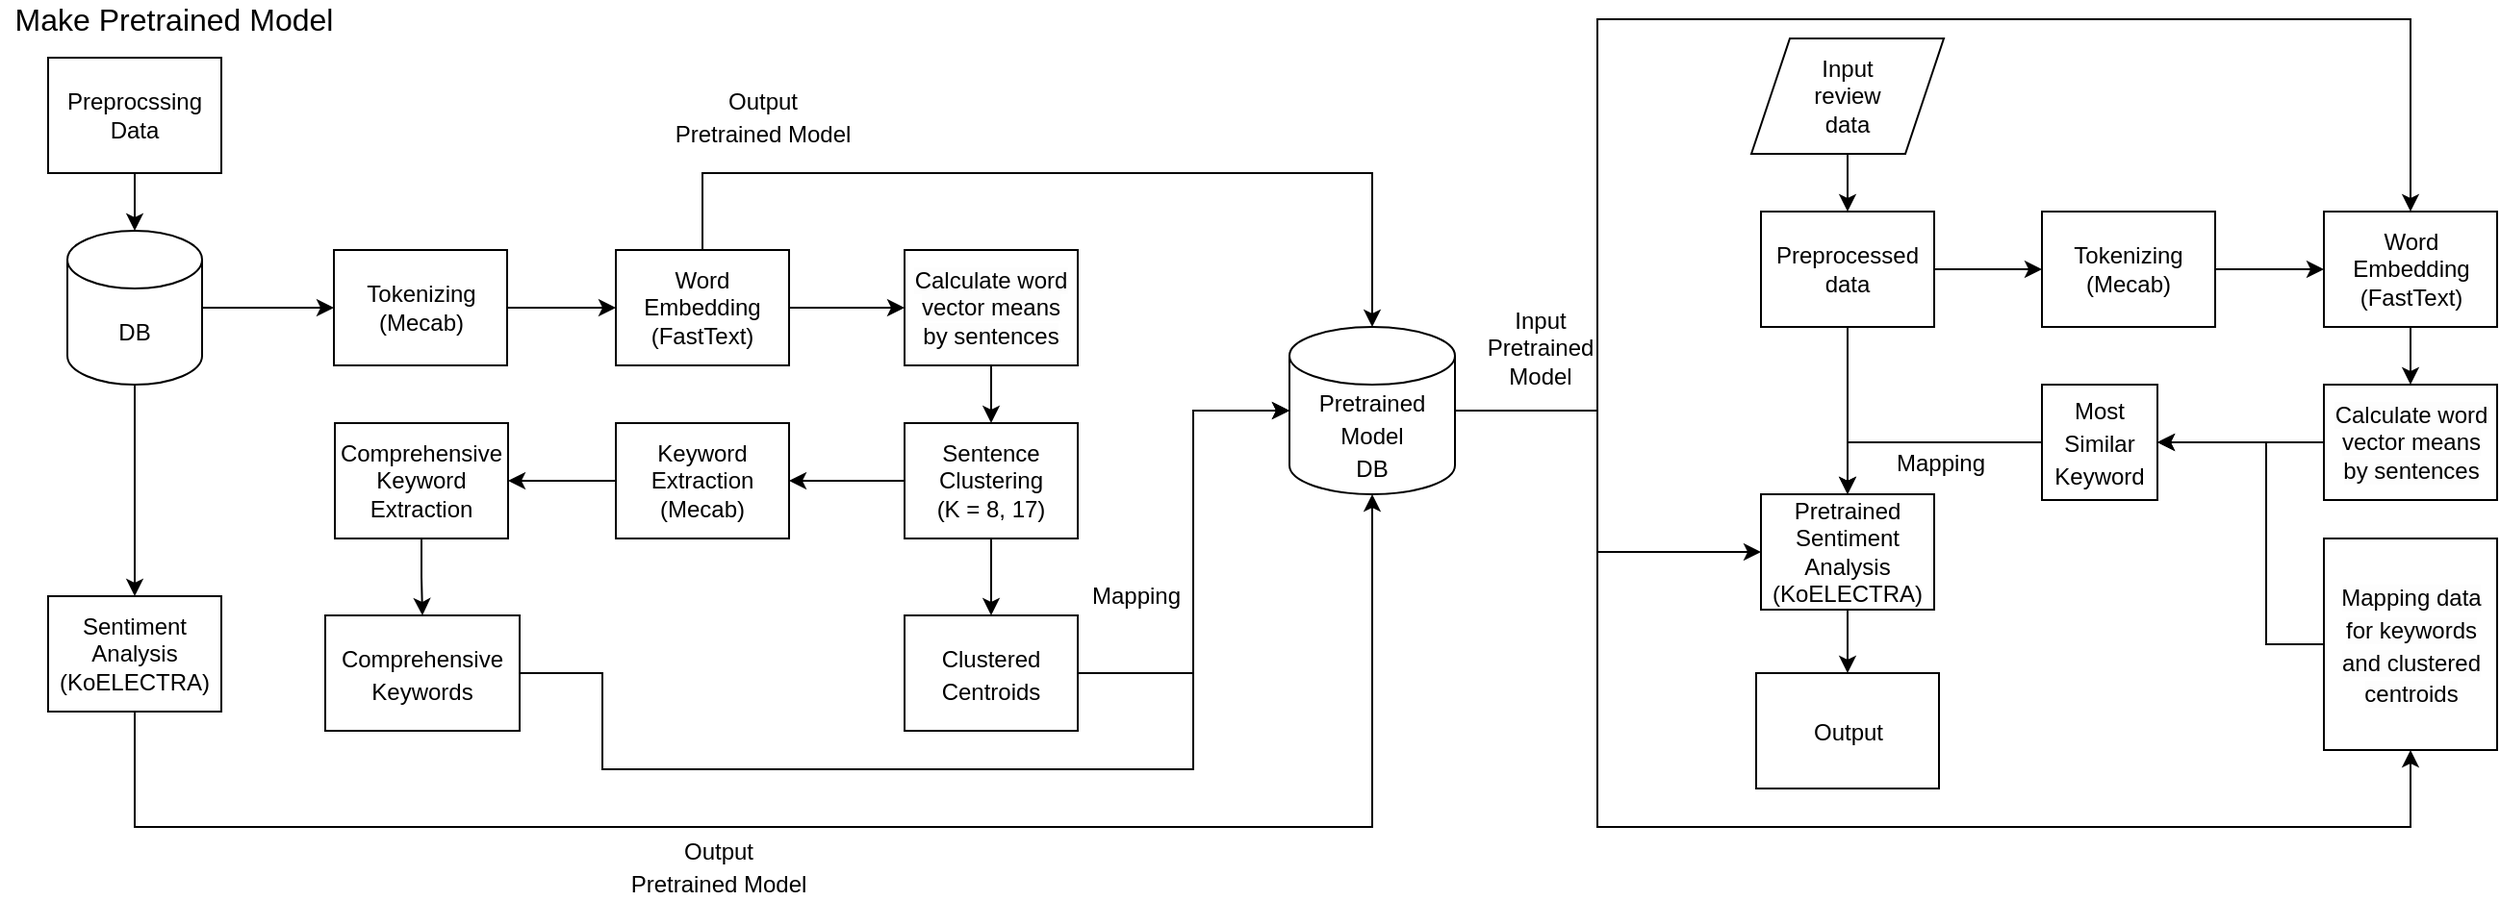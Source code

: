 <mxfile version="14.5.4" type="github">
  <diagram id="C5RBs43oDa-KdzZeNtuy" name="Page-1">
    <mxGraphModel dx="1349" dy="850" grid="0" gridSize="10" guides="1" tooltips="1" connect="1" arrows="1" fold="1" page="0" pageScale="1" pageWidth="827" pageHeight="1169" background="none" math="0" shadow="0">
      <root>
        <mxCell id="WIyWlLk6GJQsqaUBKTNV-0" />
        <mxCell id="WIyWlLk6GJQsqaUBKTNV-1" parent="WIyWlLk6GJQsqaUBKTNV-0" />
        <mxCell id="J0-ND052Ys1qhIWFqs_n-14" style="edgeStyle=orthogonalEdgeStyle;rounded=0;orthogonalLoop=1;jettySize=auto;html=1;entryX=0;entryY=0.5;entryDx=0;entryDy=0;" parent="WIyWlLk6GJQsqaUBKTNV-1" source="J0-ND052Ys1qhIWFqs_n-4" target="J0-ND052Ys1qhIWFqs_n-13" edge="1">
          <mxGeometry relative="1" as="geometry" />
        </mxCell>
        <mxCell id="J0-ND052Ys1qhIWFqs_n-28" style="edgeStyle=orthogonalEdgeStyle;rounded=0;orthogonalLoop=1;jettySize=auto;html=1;entryX=0.5;entryY=0;entryDx=0;entryDy=0;" parent="WIyWlLk6GJQsqaUBKTNV-1" source="J0-ND052Ys1qhIWFqs_n-4" target="J0-ND052Ys1qhIWFqs_n-26" edge="1">
          <mxGeometry relative="1" as="geometry" />
        </mxCell>
        <mxCell id="J0-ND052Ys1qhIWFqs_n-4" value="DB" style="shape=cylinder3;whiteSpace=wrap;html=1;boundedLbl=1;backgroundOutline=1;size=15;" parent="WIyWlLk6GJQsqaUBKTNV-1" vertex="1">
          <mxGeometry x="45" y="160" width="70" height="80" as="geometry" />
        </mxCell>
        <mxCell id="J0-ND052Ys1qhIWFqs_n-6" style="edgeStyle=orthogonalEdgeStyle;rounded=0;orthogonalLoop=1;jettySize=auto;html=1;" parent="WIyWlLk6GJQsqaUBKTNV-1" source="J0-ND052Ys1qhIWFqs_n-5" target="J0-ND052Ys1qhIWFqs_n-4" edge="1">
          <mxGeometry relative="1" as="geometry" />
        </mxCell>
        <mxCell id="J0-ND052Ys1qhIWFqs_n-5" value="Preprocssing&lt;br&gt;Data" style="rounded=0;whiteSpace=wrap;html=1;" parent="WIyWlLk6GJQsqaUBKTNV-1" vertex="1">
          <mxGeometry x="35" y="70" width="90" height="60" as="geometry" />
        </mxCell>
        <mxCell id="J0-ND052Ys1qhIWFqs_n-41" style="edgeStyle=orthogonalEdgeStyle;rounded=0;orthogonalLoop=1;jettySize=auto;html=1;entryX=0;entryY=0.5;entryDx=0;entryDy=0;fontSize=14;" parent="WIyWlLk6GJQsqaUBKTNV-1" source="J0-ND052Ys1qhIWFqs_n-13" target="J0-ND052Ys1qhIWFqs_n-40" edge="1">
          <mxGeometry relative="1" as="geometry" />
        </mxCell>
        <mxCell id="J0-ND052Ys1qhIWFqs_n-13" value="Tokenizing&lt;br&gt;(Mecab)" style="rounded=0;whiteSpace=wrap;html=1;" parent="WIyWlLk6GJQsqaUBKTNV-1" vertex="1">
          <mxGeometry x="183.5" y="170" width="90" height="60" as="geometry" />
        </mxCell>
        <mxCell id="J0-ND052Ys1qhIWFqs_n-43" style="edgeStyle=orthogonalEdgeStyle;rounded=0;orthogonalLoop=1;jettySize=auto;html=1;entryX=1;entryY=0.5;entryDx=0;entryDy=0;fontSize=14;" parent="WIyWlLk6GJQsqaUBKTNV-1" source="J0-ND052Ys1qhIWFqs_n-17" target="J0-ND052Ys1qhIWFqs_n-19" edge="1">
          <mxGeometry relative="1" as="geometry">
            <Array as="points">
              <mxPoint x="515" y="290" />
            </Array>
          </mxGeometry>
        </mxCell>
        <mxCell id="J0-ND052Ys1qhIWFqs_n-57" style="edgeStyle=orthogonalEdgeStyle;rounded=0;orthogonalLoop=1;jettySize=auto;html=1;entryX=0.5;entryY=0;entryDx=0;entryDy=0;fontSize=14;" parent="WIyWlLk6GJQsqaUBKTNV-1" source="J0-ND052Ys1qhIWFqs_n-17" target="J0-ND052Ys1qhIWFqs_n-55" edge="1">
          <mxGeometry relative="1" as="geometry" />
        </mxCell>
        <mxCell id="J0-ND052Ys1qhIWFqs_n-17" value="Sentence&lt;br&gt;Clustering&lt;br&gt;(K = 8, 17)" style="rounded=0;whiteSpace=wrap;html=1;" parent="WIyWlLk6GJQsqaUBKTNV-1" vertex="1">
          <mxGeometry x="480" y="260" width="90" height="60" as="geometry" />
        </mxCell>
        <mxCell id="J0-ND052Ys1qhIWFqs_n-22" style="edgeStyle=orthogonalEdgeStyle;rounded=0;orthogonalLoop=1;jettySize=auto;html=1;entryX=1;entryY=0.5;entryDx=0;entryDy=0;" parent="WIyWlLk6GJQsqaUBKTNV-1" source="J0-ND052Ys1qhIWFqs_n-19" target="J0-ND052Ys1qhIWFqs_n-21" edge="1">
          <mxGeometry relative="1" as="geometry" />
        </mxCell>
        <mxCell id="J0-ND052Ys1qhIWFqs_n-19" value="Keyword Extraction&lt;br&gt;(Mecab)" style="rounded=0;whiteSpace=wrap;html=1;" parent="WIyWlLk6GJQsqaUBKTNV-1" vertex="1">
          <mxGeometry x="330" y="260" width="90" height="60" as="geometry" />
        </mxCell>
        <mxCell id="J0-ND052Ys1qhIWFqs_n-53" style="edgeStyle=orthogonalEdgeStyle;rounded=0;orthogonalLoop=1;jettySize=auto;html=1;fontSize=14;entryX=0.5;entryY=0;entryDx=0;entryDy=0;" parent="WIyWlLk6GJQsqaUBKTNV-1" source="J0-ND052Ys1qhIWFqs_n-21" target="J0-ND052Ys1qhIWFqs_n-54" edge="1">
          <mxGeometry relative="1" as="geometry">
            <mxPoint x="229" y="400" as="targetPoint" />
          </mxGeometry>
        </mxCell>
        <mxCell id="J0-ND052Ys1qhIWFqs_n-21" value="Comprehensive&lt;br&gt;Keyword&lt;br&gt;Extraction" style="rounded=0;whiteSpace=wrap;html=1;" parent="WIyWlLk6GJQsqaUBKTNV-1" vertex="1">
          <mxGeometry x="184" y="260" width="90" height="60" as="geometry" />
        </mxCell>
        <mxCell id="J0-ND052Ys1qhIWFqs_n-49" style="edgeStyle=orthogonalEdgeStyle;rounded=0;orthogonalLoop=1;jettySize=auto;html=1;entryX=0.5;entryY=1;entryDx=0;entryDy=0;entryPerimeter=0;fontSize=14;" parent="WIyWlLk6GJQsqaUBKTNV-1" source="J0-ND052Ys1qhIWFqs_n-26" target="J0-ND052Ys1qhIWFqs_n-48" edge="1">
          <mxGeometry relative="1" as="geometry">
            <Array as="points">
              <mxPoint x="80" y="470" />
              <mxPoint x="723" y="470" />
            </Array>
          </mxGeometry>
        </mxCell>
        <mxCell id="J0-ND052Ys1qhIWFqs_n-51" value="&lt;font style=&quot;font-size: 12px&quot;&gt;Output&lt;br&gt;Pretrained Model&lt;/font&gt;" style="edgeLabel;html=1;align=center;verticalAlign=middle;resizable=0;points=[];fontSize=14;" parent="J0-ND052Ys1qhIWFqs_n-49" vertex="1" connectable="0">
          <mxGeometry x="-0.169" relative="1" as="geometry">
            <mxPoint x="-1.18" y="20" as="offset" />
          </mxGeometry>
        </mxCell>
        <mxCell id="J0-ND052Ys1qhIWFqs_n-26" value="Sentiment&lt;br&gt;Analysis&lt;br&gt;(KoELECTRA)" style="rounded=0;whiteSpace=wrap;html=1;" parent="WIyWlLk6GJQsqaUBKTNV-1" vertex="1">
          <mxGeometry x="35" y="350" width="90" height="60" as="geometry" />
        </mxCell>
        <mxCell id="J0-ND052Ys1qhIWFqs_n-31" value="&lt;font style=&quot;font-size: 16px&quot;&gt;Make Pretrained Model&lt;/font&gt;" style="text;html=1;resizable=0;autosize=1;align=center;verticalAlign=middle;points=[];fillColor=none;strokeColor=none;rounded=0;fontSize=14;labelBorderColor=none;spacingLeft=2;spacingRight=2;" parent="WIyWlLk6GJQsqaUBKTNV-1" vertex="1">
          <mxGeometry x="10" y="40" width="180" height="20" as="geometry" />
        </mxCell>
        <mxCell id="J0-ND052Ys1qhIWFqs_n-42" style="edgeStyle=orthogonalEdgeStyle;rounded=0;orthogonalLoop=1;jettySize=auto;html=1;entryX=0;entryY=0.5;entryDx=0;entryDy=0;fontSize=14;" parent="WIyWlLk6GJQsqaUBKTNV-1" source="J0-ND052Ys1qhIWFqs_n-40" target="J0-ND052Ys1qhIWFqs_n-44" edge="1">
          <mxGeometry relative="1" as="geometry" />
        </mxCell>
        <mxCell id="J0-ND052Ys1qhIWFqs_n-50" style="edgeStyle=orthogonalEdgeStyle;rounded=0;orthogonalLoop=1;jettySize=auto;html=1;entryX=0.5;entryY=0;entryDx=0;entryDy=0;entryPerimeter=0;fontSize=14;" parent="WIyWlLk6GJQsqaUBKTNV-1" source="J0-ND052Ys1qhIWFqs_n-40" target="J0-ND052Ys1qhIWFqs_n-48" edge="1">
          <mxGeometry relative="1" as="geometry">
            <Array as="points">
              <mxPoint x="375" y="130" />
              <mxPoint x="723" y="130" />
            </Array>
          </mxGeometry>
        </mxCell>
        <mxCell id="J0-ND052Ys1qhIWFqs_n-61" value="&lt;font style=&quot;font-size: 12px&quot;&gt;Output&lt;br&gt;Pretrained Model&lt;/font&gt;" style="edgeLabel;html=1;align=center;verticalAlign=middle;resizable=0;points=[];fontSize=14;" parent="J0-ND052Ys1qhIWFqs_n-50" vertex="1" connectable="0">
          <mxGeometry x="-0.623" y="-2" relative="1" as="geometry">
            <mxPoint x="-17" y="-32" as="offset" />
          </mxGeometry>
        </mxCell>
        <mxCell id="J0-ND052Ys1qhIWFqs_n-40" value="Word&lt;br&gt;Embedding&lt;br&gt;(FastText)" style="rounded=0;whiteSpace=wrap;html=1;" parent="WIyWlLk6GJQsqaUBKTNV-1" vertex="1">
          <mxGeometry x="330" y="170" width="90" height="60" as="geometry" />
        </mxCell>
        <mxCell id="J0-ND052Ys1qhIWFqs_n-45" style="edgeStyle=orthogonalEdgeStyle;rounded=0;orthogonalLoop=1;jettySize=auto;html=1;entryX=0.5;entryY=0;entryDx=0;entryDy=0;fontSize=14;" parent="WIyWlLk6GJQsqaUBKTNV-1" source="J0-ND052Ys1qhIWFqs_n-44" target="J0-ND052Ys1qhIWFqs_n-17" edge="1">
          <mxGeometry relative="1" as="geometry" />
        </mxCell>
        <mxCell id="J0-ND052Ys1qhIWFqs_n-44" value="&lt;span style=&quot;font-family: &amp;#34;noto sans&amp;#34; , &amp;#34;noto sans jp&amp;#34; , &amp;#34;noto sans kr&amp;#34; , &amp;#34;helvetica&amp;#34; , &amp;#34;microsoft yahei&amp;#34; , &amp;#34;apple sd gothic neo&amp;#34; , &amp;#34;malgun gothic&amp;#34; , &amp;#34;맑은 고딕&amp;#34; , &amp;#34;dotum&amp;#34; , , sans-serif ; background-color: rgb(253 , 253 , 253)&quot;&gt;&lt;font style=&quot;font-size: 12px&quot;&gt;Calculate word vector means by sentences&lt;br&gt;&lt;/font&gt;&lt;/span&gt;" style="rounded=0;whiteSpace=wrap;html=1;" parent="WIyWlLk6GJQsqaUBKTNV-1" vertex="1">
          <mxGeometry x="480" y="170" width="90" height="60" as="geometry" />
        </mxCell>
        <mxCell id="wwjswEzwxjPf4cZ5HqY0-1" value="Input&lt;br&gt;Pretrained&lt;br&gt;Model" style="edgeStyle=orthogonalEdgeStyle;rounded=0;orthogonalLoop=1;jettySize=auto;html=1;exitX=1;exitY=0.5;exitDx=0;exitDy=0;exitPerimeter=0;entryX=0.5;entryY=0;entryDx=0;entryDy=0;fontSize=12;" edge="1" parent="WIyWlLk6GJQsqaUBKTNV-1" source="J0-ND052Ys1qhIWFqs_n-48" target="J0-ND052Ys1qhIWFqs_n-84">
          <mxGeometry x="-0.731" y="30" relative="1" as="geometry">
            <Array as="points">
              <mxPoint x="840" y="254" />
              <mxPoint x="840" y="50" />
              <mxPoint x="1263" y="50" />
            </Array>
            <mxPoint y="1" as="offset" />
          </mxGeometry>
        </mxCell>
        <mxCell id="wwjswEzwxjPf4cZ5HqY0-10" style="edgeStyle=orthogonalEdgeStyle;rounded=0;orthogonalLoop=1;jettySize=auto;html=1;exitX=1;exitY=0.5;exitDx=0;exitDy=0;exitPerimeter=0;entryX=0.5;entryY=1;entryDx=0;entryDy=0;fontSize=12;" edge="1" parent="WIyWlLk6GJQsqaUBKTNV-1" source="J0-ND052Ys1qhIWFqs_n-48" target="J0-ND052Ys1qhIWFqs_n-91">
          <mxGeometry relative="1" as="geometry">
            <Array as="points">
              <mxPoint x="840" y="254" />
              <mxPoint x="840" y="470" />
              <mxPoint x="1263" y="470" />
            </Array>
          </mxGeometry>
        </mxCell>
        <mxCell id="wwjswEzwxjPf4cZ5HqY0-11" style="edgeStyle=orthogonalEdgeStyle;rounded=0;orthogonalLoop=1;jettySize=auto;html=1;exitX=1;exitY=0.5;exitDx=0;exitDy=0;exitPerimeter=0;entryX=0;entryY=0.5;entryDx=0;entryDy=0;fontSize=12;" edge="1" parent="WIyWlLk6GJQsqaUBKTNV-1" source="J0-ND052Ys1qhIWFqs_n-48" target="J0-ND052Ys1qhIWFqs_n-80">
          <mxGeometry relative="1" as="geometry">
            <Array as="points">
              <mxPoint x="840" y="254" />
              <mxPoint x="840" y="327" />
            </Array>
          </mxGeometry>
        </mxCell>
        <mxCell id="J0-ND052Ys1qhIWFqs_n-48" value="&lt;font style=&quot;font-size: 12px&quot;&gt;Pretrained&lt;br&gt;Model&lt;br&gt;DB&lt;/font&gt;" style="shape=cylinder3;whiteSpace=wrap;html=1;boundedLbl=1;backgroundOutline=1;size=15;fontSize=14;" parent="WIyWlLk6GJQsqaUBKTNV-1" vertex="1">
          <mxGeometry x="680" y="210" width="86" height="87" as="geometry" />
        </mxCell>
        <mxCell id="J0-ND052Ys1qhIWFqs_n-60" style="edgeStyle=orthogonalEdgeStyle;rounded=0;orthogonalLoop=1;jettySize=auto;html=1;fontSize=14;entryX=0;entryY=0.5;entryDx=0;entryDy=0;entryPerimeter=0;" parent="WIyWlLk6GJQsqaUBKTNV-1" source="J0-ND052Ys1qhIWFqs_n-54" target="J0-ND052Ys1qhIWFqs_n-48" edge="1">
          <mxGeometry relative="1" as="geometry">
            <Array as="points">
              <mxPoint x="323" y="390" />
              <mxPoint x="323" y="440" />
              <mxPoint x="630" y="440" />
              <mxPoint x="630" y="254" />
            </Array>
            <mxPoint x="723" y="300" as="targetPoint" />
          </mxGeometry>
        </mxCell>
        <mxCell id="J0-ND052Ys1qhIWFqs_n-54" value="&lt;font style=&quot;font-size: 12px&quot;&gt;Comprehensive&lt;br&gt;Keywords&lt;/font&gt;" style="rounded=0;whiteSpace=wrap;html=1;fontSize=14;" parent="WIyWlLk6GJQsqaUBKTNV-1" vertex="1">
          <mxGeometry x="179" y="360" width="101" height="60" as="geometry" />
        </mxCell>
        <mxCell id="J0-ND052Ys1qhIWFqs_n-59" value="Mapping" style="edgeStyle=orthogonalEdgeStyle;rounded=0;orthogonalLoop=1;jettySize=auto;html=1;entryX=0;entryY=0.5;entryDx=0;entryDy=0;entryPerimeter=0;fontSize=12;" parent="WIyWlLk6GJQsqaUBKTNV-1" source="J0-ND052Ys1qhIWFqs_n-55" target="J0-ND052Ys1qhIWFqs_n-48" edge="1">
          <mxGeometry x="-0.189" y="30" relative="1" as="geometry">
            <mxPoint as="offset" />
            <Array as="points">
              <mxPoint x="630" y="390" />
              <mxPoint x="630" y="254" />
            </Array>
          </mxGeometry>
        </mxCell>
        <mxCell id="J0-ND052Ys1qhIWFqs_n-55" value="&lt;font style=&quot;font-size: 12px&quot;&gt;Clustered&lt;br&gt;Centroids&lt;/font&gt;" style="rounded=0;whiteSpace=wrap;html=1;fontSize=14;" parent="WIyWlLk6GJQsqaUBKTNV-1" vertex="1">
          <mxGeometry x="480" y="360" width="90" height="60" as="geometry" />
        </mxCell>
        <mxCell id="J0-ND052Ys1qhIWFqs_n-68" style="edgeStyle=orthogonalEdgeStyle;rounded=0;orthogonalLoop=1;jettySize=auto;html=1;entryX=0;entryY=0.5;entryDx=0;entryDy=0;fontSize=14;" parent="WIyWlLk6GJQsqaUBKTNV-1" source="J0-ND052Ys1qhIWFqs_n-69" target="J0-ND052Ys1qhIWFqs_n-84" edge="1">
          <mxGeometry relative="1" as="geometry" />
        </mxCell>
        <mxCell id="J0-ND052Ys1qhIWFqs_n-69" value="Tokenizing&lt;br&gt;(Mecab)" style="rounded=0;whiteSpace=wrap;html=1;" parent="WIyWlLk6GJQsqaUBKTNV-1" vertex="1">
          <mxGeometry x="1071" y="150" width="90" height="60" as="geometry" />
        </mxCell>
        <mxCell id="J0-ND052Ys1qhIWFqs_n-105" style="edgeStyle=orthogonalEdgeStyle;rounded=0;orthogonalLoop=1;jettySize=auto;html=1;entryX=0.5;entryY=0;entryDx=0;entryDy=0;fontSize=14;" parent="WIyWlLk6GJQsqaUBKTNV-1" source="J0-ND052Ys1qhIWFqs_n-80" target="J0-ND052Ys1qhIWFqs_n-104" edge="1">
          <mxGeometry relative="1" as="geometry" />
        </mxCell>
        <mxCell id="J0-ND052Ys1qhIWFqs_n-80" value="Pretrained&lt;br&gt;Sentiment&lt;br&gt;Analysis&lt;br&gt;(KoELECTRA)" style="rounded=0;whiteSpace=wrap;html=1;" parent="WIyWlLk6GJQsqaUBKTNV-1" vertex="1">
          <mxGeometry x="925" y="297" width="90" height="60" as="geometry" />
        </mxCell>
        <mxCell id="J0-ND052Ys1qhIWFqs_n-81" style="edgeStyle=orthogonalEdgeStyle;rounded=0;orthogonalLoop=1;jettySize=auto;html=1;entryX=0.5;entryY=0;entryDx=0;entryDy=0;fontSize=14;" parent="WIyWlLk6GJQsqaUBKTNV-1" source="J0-ND052Ys1qhIWFqs_n-84" target="J0-ND052Ys1qhIWFqs_n-86" edge="1">
          <mxGeometry relative="1" as="geometry">
            <Array as="points" />
          </mxGeometry>
        </mxCell>
        <mxCell id="J0-ND052Ys1qhIWFqs_n-84" value="Word&lt;br&gt;Embedding&lt;br&gt;(FastText)" style="rounded=0;whiteSpace=wrap;html=1;" parent="WIyWlLk6GJQsqaUBKTNV-1" vertex="1">
          <mxGeometry x="1217.5" y="150" width="90" height="60" as="geometry" />
        </mxCell>
        <mxCell id="J0-ND052Ys1qhIWFqs_n-99" style="edgeStyle=orthogonalEdgeStyle;rounded=0;orthogonalLoop=1;jettySize=auto;html=1;entryX=1;entryY=0.5;entryDx=0;entryDy=0;fontSize=14;" parent="WIyWlLk6GJQsqaUBKTNV-1" source="J0-ND052Ys1qhIWFqs_n-86" target="J0-ND052Ys1qhIWFqs_n-98" edge="1">
          <mxGeometry relative="1" as="geometry">
            <Array as="points">
              <mxPoint x="1207.5" y="270" />
              <mxPoint x="1207.5" y="270" />
            </Array>
          </mxGeometry>
        </mxCell>
        <mxCell id="J0-ND052Ys1qhIWFqs_n-86" value="&lt;span style=&quot;font-family: &amp;#34;noto sans&amp;#34; , &amp;#34;noto sans jp&amp;#34; , &amp;#34;noto sans kr&amp;#34; , &amp;#34;helvetica&amp;#34; , &amp;#34;microsoft yahei&amp;#34; , &amp;#34;apple sd gothic neo&amp;#34; , &amp;#34;malgun gothic&amp;#34; , &amp;#34;맑은 고딕&amp;#34; , &amp;#34;dotum&amp;#34; , , sans-serif ; background-color: rgb(253 , 253 , 253)&quot;&gt;&lt;font style=&quot;font-size: 12px&quot;&gt;Calculate word vector means by sentences&lt;br&gt;&lt;/font&gt;&lt;/span&gt;" style="rounded=0;whiteSpace=wrap;html=1;" parent="WIyWlLk6GJQsqaUBKTNV-1" vertex="1">
          <mxGeometry x="1217.5" y="240" width="90" height="60" as="geometry" />
        </mxCell>
        <mxCell id="J0-ND052Ys1qhIWFqs_n-97" style="edgeStyle=orthogonalEdgeStyle;rounded=0;orthogonalLoop=1;jettySize=auto;html=1;fontSize=14;entryX=1;entryY=0.5;entryDx=0;entryDy=0;exitX=0;exitY=0.5;exitDx=0;exitDy=0;" parent="WIyWlLk6GJQsqaUBKTNV-1" source="J0-ND052Ys1qhIWFqs_n-91" target="J0-ND052Ys1qhIWFqs_n-98" edge="1">
          <mxGeometry relative="1" as="geometry">
            <mxPoint x="1227.5" y="260" as="targetPoint" />
            <Array as="points">
              <mxPoint x="1187.5" y="375" />
              <mxPoint x="1187.5" y="270" />
            </Array>
          </mxGeometry>
        </mxCell>
        <mxCell id="J0-ND052Ys1qhIWFqs_n-91" value="&lt;font style=&quot;font-size: 12px&quot;&gt;&lt;span style=&quot;font-family: &amp;#34;noto sans&amp;#34; , &amp;#34;noto sans jp&amp;#34; , &amp;#34;noto sans kr&amp;#34; , &amp;#34;helvetica&amp;#34; , &amp;#34;microsoft yahei&amp;#34; , &amp;#34;apple sd gothic neo&amp;#34; , &amp;#34;malgun gothic&amp;#34; , &amp;#34;맑은 고딕&amp;#34; , &amp;#34;dotum&amp;#34; , , sans-serif ; background-color: rgb(253 , 253 , 253)&quot;&gt;Mapping data for keywords and clustered centroids&lt;/span&gt;&lt;br&gt;&lt;/font&gt;" style="rounded=0;whiteSpace=wrap;html=1;fontSize=14;" parent="WIyWlLk6GJQsqaUBKTNV-1" vertex="1">
          <mxGeometry x="1217.5" y="320" width="90" height="110" as="geometry" />
        </mxCell>
        <mxCell id="J0-ND052Ys1qhIWFqs_n-100" value="&lt;font style=&quot;font-size: 12px&quot;&gt;Mapping&lt;/font&gt;" style="edgeStyle=orthogonalEdgeStyle;rounded=0;orthogonalLoop=1;jettySize=auto;html=1;entryX=0.5;entryY=0;entryDx=0;entryDy=0;fontSize=14;" parent="WIyWlLk6GJQsqaUBKTNV-1" source="J0-ND052Ys1qhIWFqs_n-98" target="J0-ND052Ys1qhIWFqs_n-80" edge="1">
          <mxGeometry x="-0.164" y="10" relative="1" as="geometry">
            <mxPoint as="offset" />
          </mxGeometry>
        </mxCell>
        <mxCell id="J0-ND052Ys1qhIWFqs_n-98" value="&lt;font style=&quot;font-size: 12px&quot;&gt;Most&lt;br&gt;Similar&lt;br&gt;Keyword&lt;br&gt;&lt;/font&gt;" style="whiteSpace=wrap;html=1;aspect=fixed;fontSize=14;" parent="WIyWlLk6GJQsqaUBKTNV-1" vertex="1">
          <mxGeometry x="1071" y="240" width="60" height="60" as="geometry" />
        </mxCell>
        <mxCell id="J0-ND052Ys1qhIWFqs_n-104" value="&lt;font style=&quot;font-size: 12px&quot;&gt;Output&lt;/font&gt;" style="rounded=0;whiteSpace=wrap;html=1;fontSize=14;" parent="WIyWlLk6GJQsqaUBKTNV-1" vertex="1">
          <mxGeometry x="922.5" y="390" width="95" height="60" as="geometry" />
        </mxCell>
        <mxCell id="wwjswEzwxjPf4cZ5HqY0-6" style="edgeStyle=orthogonalEdgeStyle;rounded=0;orthogonalLoop=1;jettySize=auto;html=1;exitX=0.5;exitY=1;exitDx=0;exitDy=0;entryX=0.5;entryY=0;entryDx=0;entryDy=0;fontSize=12;" edge="1" parent="WIyWlLk6GJQsqaUBKTNV-1" source="wwjswEzwxjPf4cZ5HqY0-3" target="wwjswEzwxjPf4cZ5HqY0-5">
          <mxGeometry relative="1" as="geometry" />
        </mxCell>
        <mxCell id="wwjswEzwxjPf4cZ5HqY0-3" value="Input&lt;br&gt;review&lt;br&gt;data" style="shape=parallelogram;perimeter=parallelogramPerimeter;whiteSpace=wrap;html=1;fixedSize=1;fontSize=12;" vertex="1" parent="WIyWlLk6GJQsqaUBKTNV-1">
          <mxGeometry x="920" y="60" width="100" height="60" as="geometry" />
        </mxCell>
        <mxCell id="wwjswEzwxjPf4cZ5HqY0-7" style="edgeStyle=orthogonalEdgeStyle;rounded=0;orthogonalLoop=1;jettySize=auto;html=1;exitX=1;exitY=0.5;exitDx=0;exitDy=0;entryX=0;entryY=0.5;entryDx=0;entryDy=0;fontSize=12;" edge="1" parent="WIyWlLk6GJQsqaUBKTNV-1" source="wwjswEzwxjPf4cZ5HqY0-5" target="J0-ND052Ys1qhIWFqs_n-69">
          <mxGeometry relative="1" as="geometry" />
        </mxCell>
        <mxCell id="wwjswEzwxjPf4cZ5HqY0-8" style="edgeStyle=orthogonalEdgeStyle;rounded=0;orthogonalLoop=1;jettySize=auto;html=1;entryX=0.5;entryY=0;entryDx=0;entryDy=0;fontSize=12;" edge="1" parent="WIyWlLk6GJQsqaUBKTNV-1" source="wwjswEzwxjPf4cZ5HqY0-5" target="J0-ND052Ys1qhIWFqs_n-80">
          <mxGeometry relative="1" as="geometry" />
        </mxCell>
        <mxCell id="wwjswEzwxjPf4cZ5HqY0-5" value="Preprocessed&lt;br&gt;data" style="rounded=0;whiteSpace=wrap;html=1;" vertex="1" parent="WIyWlLk6GJQsqaUBKTNV-1">
          <mxGeometry x="925" y="150" width="90" height="60" as="geometry" />
        </mxCell>
      </root>
    </mxGraphModel>
  </diagram>
</mxfile>
